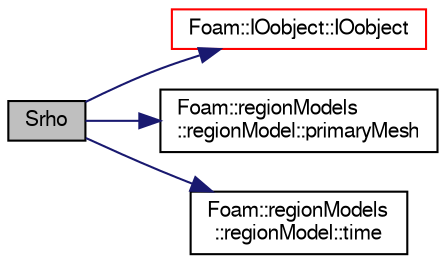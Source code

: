 digraph "Srho"
{
  bgcolor="transparent";
  edge [fontname="FreeSans",fontsize="10",labelfontname="FreeSans",labelfontsize="10"];
  node [fontname="FreeSans",fontsize="10",shape=record];
  rankdir="LR";
  Node4853 [label="Srho",height=0.2,width=0.4,color="black", fillcolor="grey75", style="filled", fontcolor="black"];
  Node4853 -> Node4854 [color="midnightblue",fontsize="10",style="solid",fontname="FreeSans"];
  Node4854 [label="Foam::IOobject::IOobject",height=0.2,width=0.4,color="red",URL="$a26142.html#a685873fbbf7ab615e064d2bd0928f09b",tooltip="Construct from name, instance, registry, io options. "];
  Node4853 -> Node4857 [color="midnightblue",fontsize="10",style="solid",fontname="FreeSans"];
  Node4857 [label="Foam::regionModels\l::regionModel::primaryMesh",height=0.2,width=0.4,color="black",URL="$a28998.html#a4fcb1e32ba3faef9cc4757d98726996b",tooltip="Return the reference to the primary mesh database. "];
  Node4853 -> Node4858 [color="midnightblue",fontsize="10",style="solid",fontname="FreeSans"];
  Node4858 [label="Foam::regionModels\l::regionModel::time",height=0.2,width=0.4,color="black",URL="$a28998.html#a1ed86245b170b9f651f62650b1827500",tooltip="Return the reference to the time database. "];
}
